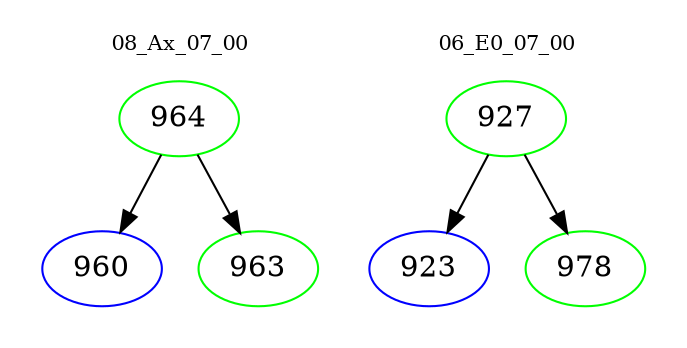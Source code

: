digraph{
subgraph cluster_0 {
color = white
label = "08_Ax_07_00";
fontsize=10;
T0_964 [label="964", color="green"]
T0_964 -> T0_960 [color="black"]
T0_960 [label="960", color="blue"]
T0_964 -> T0_963 [color="black"]
T0_963 [label="963", color="green"]
}
subgraph cluster_1 {
color = white
label = "06_E0_07_00";
fontsize=10;
T1_927 [label="927", color="green"]
T1_927 -> T1_923 [color="black"]
T1_923 [label="923", color="blue"]
T1_927 -> T1_978 [color="black"]
T1_978 [label="978", color="green"]
}
}
